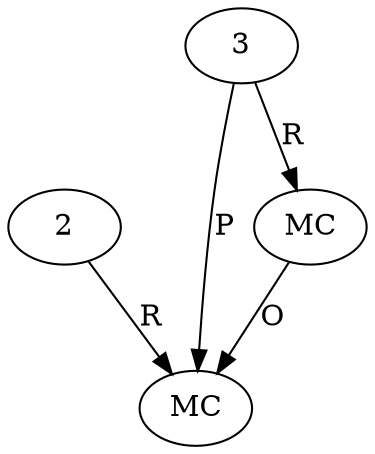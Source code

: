 digraph "AUG" {

  1 [ label="MC" s="setManifest()" t="Jar" l="309" ];
  2 [ t="Jar" n="outer" ];
  3 [ t="Manifest" n="manifest" ];
  4 [ label="MC" s="getMainAttributes()" t="Manifest" l="298" ];
  2 -> 1 [ label="R" ];
  3 -> 1 [ label="P" ];
  4 -> 1 [ label="O" ];
  3 -> 4 [ label="R" ];
}
